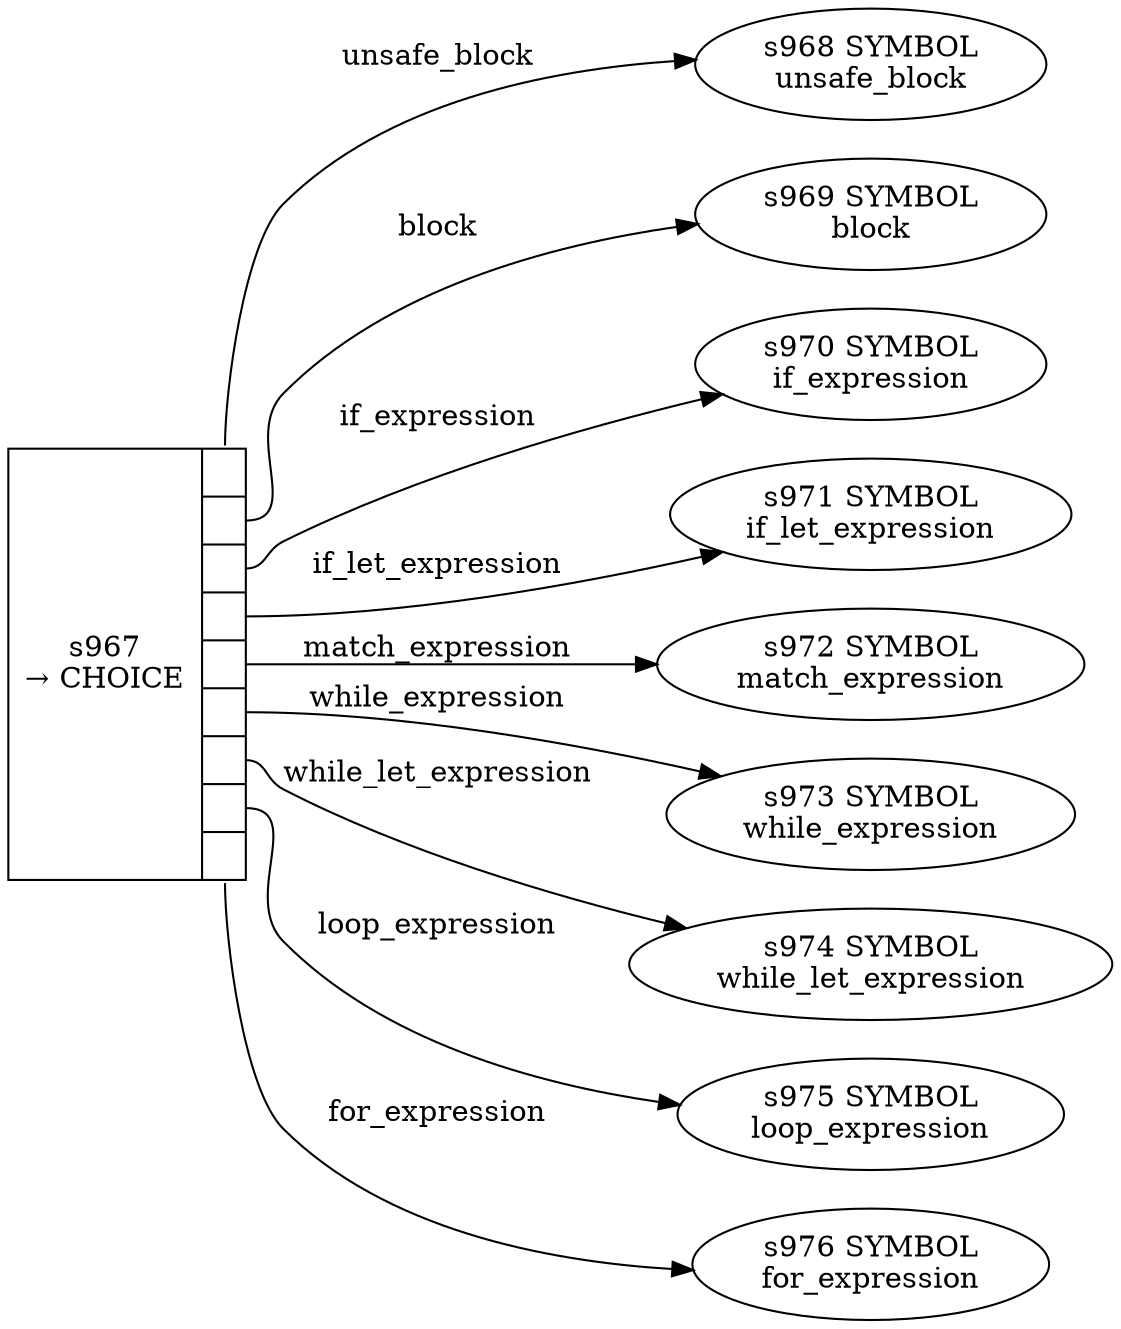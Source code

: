 
  digraph _expression_ending_with_block {
  
    rankdir=LR;
  
    s967 [label="{s967\n&rarr; CHOICE|{<p0>|<p1>|<p2>|<p3>|<p4>|<p5>|<p6>|<p7>|<p8>}}", shape=record, fixedsize=false, peripheries=1];
  s968 [label="s968 SYMBOL\nunsafe_block" href="rust-grammar.json.unsafe_block.dot.svg"];
  s967:p0 -> s968 [label="unsafe_block"];
  s969 [label="s969 SYMBOL\nblock" href="rust-grammar.json.block.dot.svg"];
  s967:p1 -> s969 [label="block"];
  s970 [label="s970 SYMBOL\nif_expression" href="rust-grammar.json.if_expression.dot.svg"];
  s967:p2 -> s970 [label="if_expression"];
  s971 [label="s971 SYMBOL\nif_let_expression" href="rust-grammar.json.if_let_expression.dot.svg"];
  s967:p3 -> s971 [label="if_let_expression"];
  s972 [label="s972 SYMBOL\nmatch_expression" href="rust-grammar.json.match_expression.dot.svg"];
  s967:p4 -> s972 [label="match_expression"];
  s973 [label="s973 SYMBOL\nwhile_expression" href="rust-grammar.json.while_expression.dot.svg"];
  s967:p5 -> s973 [label="while_expression"];
  s974 [label="s974 SYMBOL\nwhile_let_expression" href="rust-grammar.json.while_let_expression.dot.svg"];
  s967:p6 -> s974 [label="while_let_expression"];
  s975 [label="s975 SYMBOL\nloop_expression" href="rust-grammar.json.loop_expression.dot.svg"];
  s967:p7 -> s975 [label="loop_expression"];
  s976 [label="s976 SYMBOL\nfor_expression" href="rust-grammar.json.for_expression.dot.svg"];
  s967:p8 -> s976 [label="for_expression"];
  
  }
  